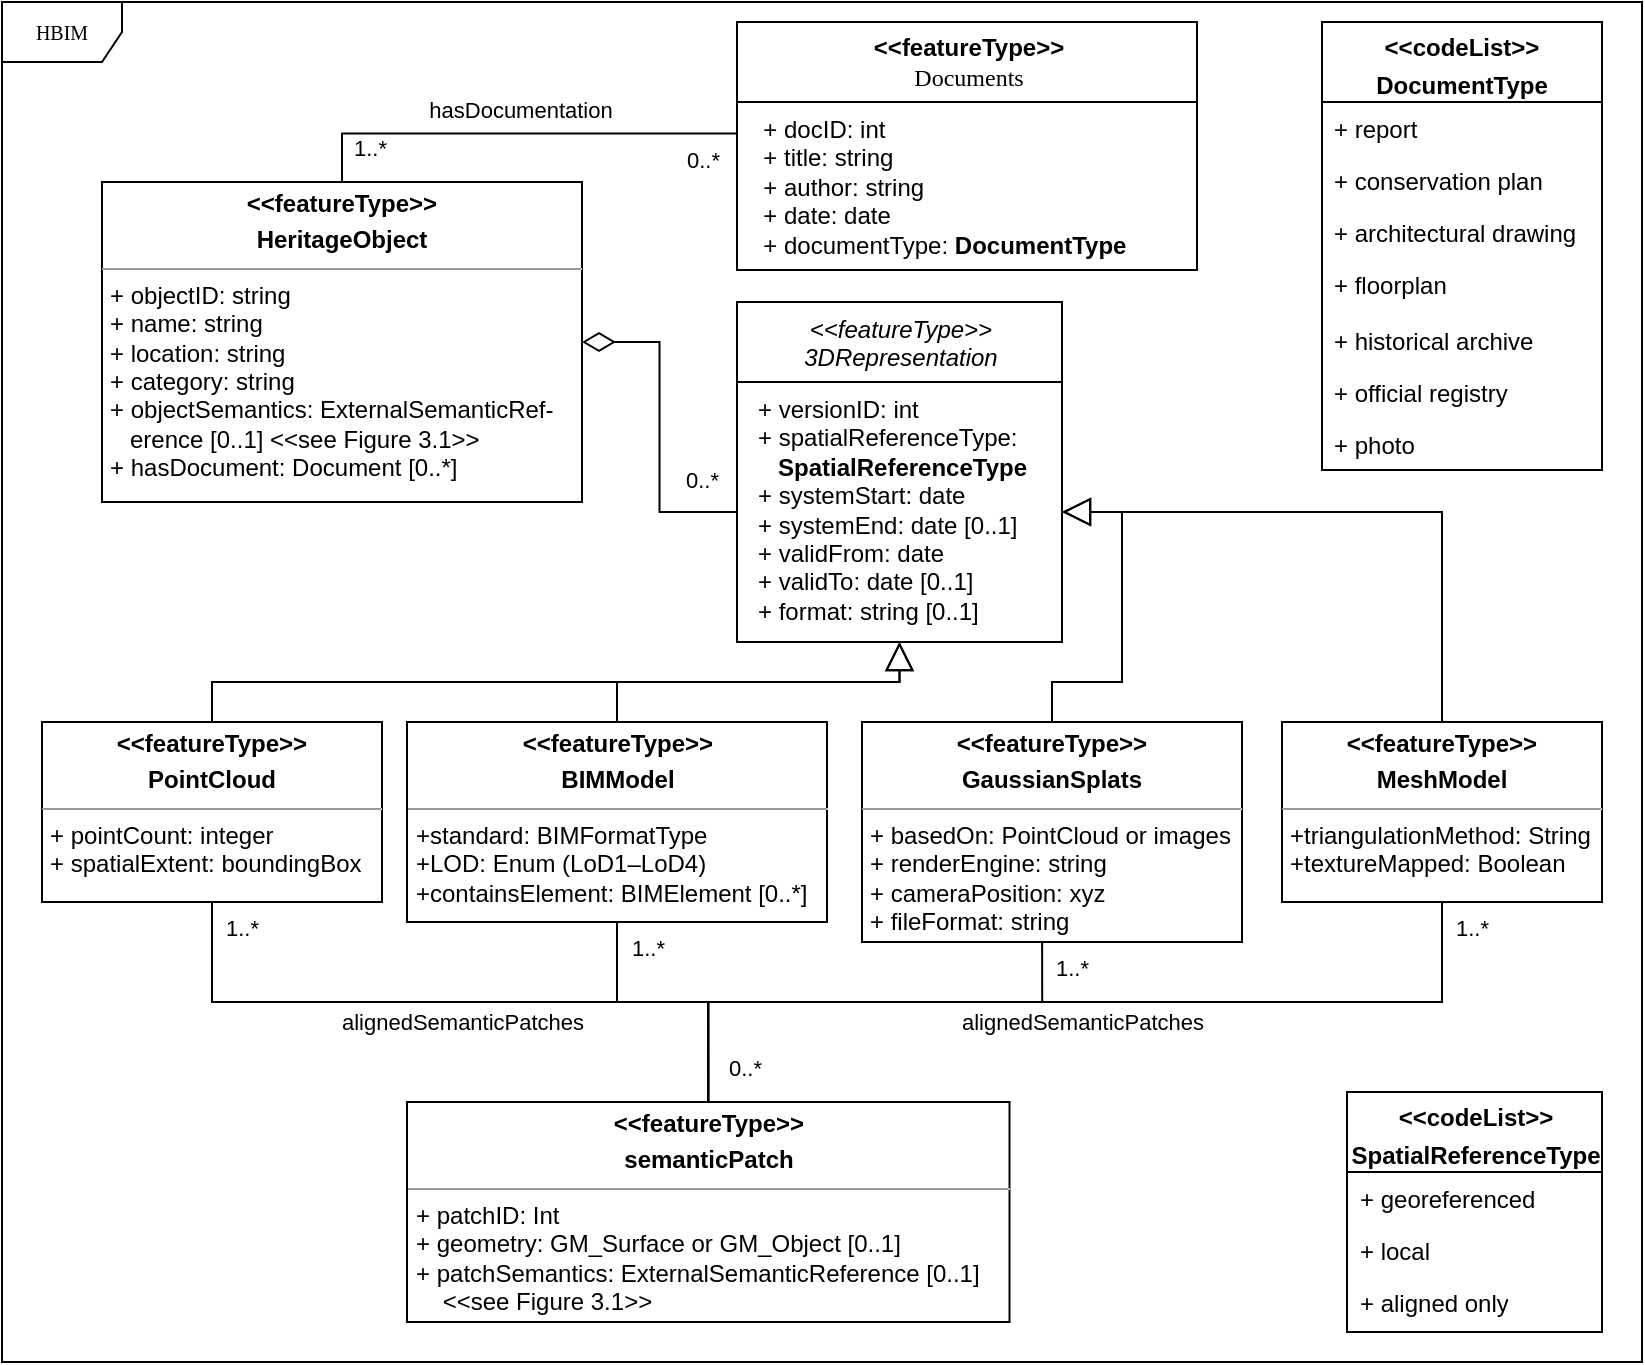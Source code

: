 <mxfile version="27.1.6">
  <diagram name="Page-1" id="c4acf3e9-155e-7222-9cf6-157b1a14988f">
    <mxGraphModel dx="1426" dy="785" grid="1" gridSize="10" guides="1" tooltips="1" connect="1" arrows="1" fold="1" page="1" pageScale="1" pageWidth="850" pageHeight="1100" background="none" math="0" shadow="0">
      <root>
        <mxCell id="0" />
        <mxCell id="1" parent="0" />
        <mxCell id="17acba5748e5396b-1" value="HBIM" style="shape=umlFrame;whiteSpace=wrap;html=1;rounded=0;shadow=0;comic=0;labelBackgroundColor=none;strokeWidth=1;fontFamily=Verdana;fontSize=10;align=center;" parent="1" vertex="1">
          <mxGeometry x="20" y="20" width="820" height="680" as="geometry" />
        </mxCell>
        <mxCell id="17acba5748e5396b-44" value="&lt;div&gt;&lt;font style=&quot;font-size: 12px;&quot;&gt;&lt;b style=&quot;font-family: Helvetica;&quot;&gt;&amp;lt;&amp;lt;featureType&amp;gt;&amp;gt;&lt;/b&gt;&lt;/font&gt;&lt;/div&gt;&lt;font style=&quot;font-size: 12px;&quot;&gt;Documents&lt;/font&gt;" style="swimlane;html=1;fontStyle=0;childLayout=stackLayout;horizontal=1;startSize=40;fillColor=none;horizontalStack=0;resizeParent=1;resizeLast=0;collapsible=1;marginBottom=0;swimlaneFillColor=#ffffff;rounded=0;shadow=0;comic=0;labelBackgroundColor=none;strokeWidth=1;fontFamily=Verdana;fontSize=10;align=center;" parent="1" vertex="1">
          <mxGeometry x="387.5" y="30" width="230" height="124" as="geometry" />
        </mxCell>
        <mxCell id="17acba5748e5396b-45" value="&lt;div&gt;&amp;nbsp; + docID: int&lt;/div&gt;&lt;div&gt;&amp;nbsp; + title: string&lt;/div&gt;&lt;div&gt;&amp;nbsp; + author: string&lt;/div&gt;&lt;div&gt;&amp;nbsp; + date: date&lt;/div&gt;&lt;div&gt;&amp;nbsp; + documentType: &lt;b&gt;DocumentType&lt;/b&gt;&amp;nbsp;&lt;/div&gt;" style="text;html=1;strokeColor=none;fillColor=none;align=left;verticalAlign=top;spacingLeft=4;spacingRight=4;whiteSpace=wrap;overflow=hidden;rotatable=0;points=[[0,0.5],[1,0.5]];portConstraint=eastwest;" parent="17acba5748e5396b-44" vertex="1">
          <mxGeometry y="40" width="230" height="84" as="geometry" />
        </mxCell>
        <mxCell id="TEzwwiUS5SfaXioJ1mf_-1" value="&lt;div&gt;&lt;i style=&quot;&quot;&gt;&lt;span style=&quot;font-weight: 400;&quot;&gt;&amp;lt;&amp;lt;featureType&amp;gt;&amp;gt;&lt;/span&gt;&lt;/i&gt;&lt;/div&gt;&lt;span style=&quot;font-weight: normal;&quot;&gt;&lt;i&gt;3DRepresentation&lt;/i&gt;&lt;/span&gt;" style="swimlane;fontStyle=1;align=center;verticalAlign=top;childLayout=stackLayout;horizontal=1;startSize=40;horizontalStack=0;resizeParent=1;resizeParentMax=0;resizeLast=0;collapsible=1;marginBottom=0;whiteSpace=wrap;html=1;" parent="1" vertex="1">
          <mxGeometry x="387.5" y="170" width="162.5" height="170" as="geometry" />
        </mxCell>
        <mxCell id="TEzwwiUS5SfaXioJ1mf_-2" value="&lt;p style=&quot;text-wrap-mode: nowrap; margin: 0px 0px 0px 4px;&quot;&gt;+ versionID: int&lt;/p&gt;&lt;p style=&quot;margin: 0px 0px 0px 4px;&quot;&gt;&lt;span style=&quot;text-wrap-mode: nowrap;&quot;&gt;+ spatialReferenceType:&amp;nbsp;&lt;/span&gt;&lt;/p&gt;&lt;p style=&quot;margin: 0px 0px 0px 4px;&quot;&gt;&lt;span style=&quot;text-wrap-mode: nowrap;&quot;&gt;&amp;nbsp; &amp;nbsp;&lt;b&gt;SpatialReferenceType&lt;/b&gt;&lt;/span&gt;&lt;/p&gt;&lt;p style=&quot;text-wrap-mode: nowrap; margin: 0px 0px 0px 4px;&quot;&gt;+ systemStart: date&lt;/p&gt;&lt;p style=&quot;text-wrap-mode: nowrap; margin: 0px 0px 0px 4px;&quot;&gt;+ systemEnd: date [0..1]&amp;nbsp;&amp;nbsp;&lt;/p&gt;&lt;p style=&quot;text-wrap-mode: nowrap; margin: 0px 0px 0px 4px;&quot;&gt;+ validFrom: date&lt;/p&gt;&lt;p style=&quot;text-wrap-mode: nowrap; margin: 0px 0px 0px 4px;&quot;&gt;+ validTo: date [0..1]&lt;/p&gt;&lt;p style=&quot;margin: 0px 0px 0px 4px;&quot;&gt;&lt;span style=&quot;text-wrap-mode: nowrap;&quot;&gt;+ format: string [0..1]&lt;/span&gt;&lt;/p&gt;" style="text;strokeColor=none;fillColor=none;align=left;verticalAlign=top;spacingLeft=4;spacingRight=4;overflow=hidden;rotatable=0;points=[[0,0.5],[1,0.5]];portConstraint=eastwest;whiteSpace=wrap;html=1;" parent="TEzwwiUS5SfaXioJ1mf_-1" vertex="1">
          <mxGeometry y="40" width="162.5" height="130" as="geometry" />
        </mxCell>
        <mxCell id="TEzwwiUS5SfaXioJ1mf_-9" value="&lt;p style=&quot;margin:0px;margin-top:4px;text-align:center;&quot;&gt;&lt;b&gt;&amp;lt;&amp;lt;featureType&amp;gt;&amp;gt;&lt;/b&gt;&lt;b&gt;&lt;/b&gt;&lt;/p&gt;&lt;p style=&quot;margin:0px;margin-top:4px;text-align:center;&quot;&gt;&lt;b&gt;PointCloud&lt;/b&gt;&lt;/p&gt;&lt;hr size=&quot;1&quot;&gt;&lt;p style=&quot;margin:0px;margin-left:4px;&quot;&gt;+ pointCount: integer&lt;/p&gt;&lt;p style=&quot;margin:0px;margin-left:4px;&quot;&gt;+ spatialExtent: boundingBox&lt;/p&gt;&lt;p style=&quot;margin:0px;margin-left:4px;&quot;&gt;&lt;br&gt;&lt;/p&gt;" style="verticalAlign=top;align=left;overflow=fill;fontSize=12;fontFamily=Helvetica;html=1;rounded=0;shadow=0;comic=0;labelBackgroundColor=none;strokeWidth=1" parent="1" vertex="1">
          <mxGeometry x="40" y="380" width="170" height="90" as="geometry" />
        </mxCell>
        <mxCell id="nKKZoiiLEV9BoTgGwU7D-2" value="0..*" style="endArrow=none;html=1;endSize=12;startArrow=diamondThin;startSize=14;startFill=0;edgeStyle=orthogonalEdgeStyle;align=left;verticalAlign=bottom;rounded=0;entryX=0;entryY=0.5;entryDx=0;entryDy=0;exitX=1;exitY=0.5;exitDx=0;exitDy=0;" parent="1" source="8iUgthhELrvNvATAvzKY-1" target="TEzwwiUS5SfaXioJ1mf_-2" edge="1">
          <mxGeometry x="0.658" y="7" relative="1" as="geometry">
            <mxPoint x="317.5" y="196" as="sourcePoint" />
            <mxPoint x="540" y="330" as="targetPoint" />
            <mxPoint as="offset" />
          </mxGeometry>
        </mxCell>
        <mxCell id="8iUgthhELrvNvATAvzKY-1" value="&lt;p style=&quot;margin:0px;margin-top:4px;text-align:center;&quot;&gt;&lt;b&gt;&amp;lt;&amp;lt;featureType&amp;gt;&amp;gt;&lt;/b&gt;&lt;b&gt;&lt;/b&gt;&lt;/p&gt;&lt;p style=&quot;margin:0px;margin-top:4px;text-align:center;&quot;&gt;&lt;b&gt;HeritageObject&lt;/b&gt;&lt;/p&gt;&lt;hr size=&quot;1&quot;&gt;&lt;p style=&quot;margin:0px;margin-left:4px;&quot;&gt;+ objectID: string&lt;br&gt;+ name: string&lt;/p&gt;&lt;p style=&quot;margin:0px;margin-left:4px;&quot;&gt;+ location: string&lt;/p&gt;&lt;p style=&quot;margin:0px;margin-left:4px;&quot;&gt;+ category: string&lt;/p&gt;&lt;p style=&quot;margin: 0px 0px 0px 4px;&quot;&gt;+ objectSemantics: ExternalSemanticRef-&lt;/p&gt;&lt;p style=&quot;margin: 0px 0px 0px 4px;&quot;&gt;&amp;nbsp; &amp;nbsp;erence [0..1] &amp;lt;&amp;lt;see Figure 3.1&amp;gt;&amp;gt;&lt;/p&gt;&lt;p style=&quot;margin:0px;margin-left:4px;&quot;&gt;+ hasDocument: Document [0..*]&lt;/p&gt;" style="verticalAlign=top;align=left;overflow=fill;fontSize=12;fontFamily=Helvetica;html=1;rounded=0;shadow=0;comic=0;labelBackgroundColor=none;strokeWidth=1" parent="1" vertex="1">
          <mxGeometry x="70" y="110" width="240" height="160" as="geometry" />
        </mxCell>
        <mxCell id="8iUgthhELrvNvATAvzKY-2" value="" style="endArrow=block;endFill=0;endSize=12;html=1;rounded=0;exitX=0.5;exitY=0;exitDx=0;exitDy=0;edgeStyle=orthogonalEdgeStyle;" parent="1" source="TEzwwiUS5SfaXioJ1mf_-9" target="TEzwwiUS5SfaXioJ1mf_-1" edge="1">
          <mxGeometry width="160" relative="1" as="geometry">
            <mxPoint x="565" y="535" as="sourcePoint" />
            <mxPoint x="628" y="535" as="targetPoint" />
          </mxGeometry>
        </mxCell>
        <mxCell id="8iUgthhELrvNvATAvzKY-3" value="&lt;p style=&quot;margin:0px;margin-top:4px;text-align:center;&quot;&gt;&lt;b&gt;&amp;lt;&amp;lt;featureType&amp;gt;&amp;gt;&lt;/b&gt;&lt;b&gt;&lt;/b&gt;&lt;/p&gt;&lt;p style=&quot;margin:0px;margin-top:4px;text-align:center;&quot;&gt;&lt;b&gt;BIMModel&lt;/b&gt;&lt;/p&gt;&lt;hr size=&quot;1&quot;&gt;&lt;p style=&quot;margin:0px;margin-left:4px;&quot;&gt;+standard: BIMFormatType&lt;/p&gt;&lt;p style=&quot;margin:0px;margin-left:4px;&quot;&gt;+LOD: Enum (LoD1–LoD4)&lt;/p&gt;&lt;p style=&quot;margin:0px;margin-left:4px;&quot;&gt;+containsElement: BIMElement [0..*]&lt;/p&gt;" style="verticalAlign=top;align=left;overflow=fill;fontSize=12;fontFamily=Helvetica;html=1;rounded=0;shadow=0;comic=0;labelBackgroundColor=none;strokeWidth=1" parent="1" vertex="1">
          <mxGeometry x="222.5" y="380" width="210" height="100" as="geometry" />
        </mxCell>
        <mxCell id="8iUgthhELrvNvATAvzKY-4" value="&lt;p style=&quot;margin:0px;margin-top:4px;text-align:center;&quot;&gt;&lt;b&gt;&amp;lt;&amp;lt;featureType&amp;gt;&amp;gt;&lt;/b&gt;&lt;b&gt;&lt;/b&gt;&lt;/p&gt;&lt;p style=&quot;margin:0px;margin-top:4px;text-align:center;&quot;&gt;&lt;b&gt;GaussianSplats&lt;/b&gt;&lt;/p&gt;&lt;hr size=&quot;1&quot;&gt;&lt;p style=&quot;margin:0px;margin-left:4px;&quot;&gt;+ basedOn: PointCloud or images&lt;/p&gt;&lt;p style=&quot;margin:0px;margin-left:4px;&quot;&gt;+ renderEngine: string&lt;/p&gt;&lt;p style=&quot;margin:0px;margin-left:4px;&quot;&gt;+ cameraPosition: xyz&lt;/p&gt;&lt;p style=&quot;margin:0px;margin-left:4px;&quot;&gt;+ fileFormat: string&lt;/p&gt;" style="verticalAlign=top;align=left;overflow=fill;fontSize=12;fontFamily=Helvetica;html=1;rounded=0;shadow=0;comic=0;labelBackgroundColor=none;strokeWidth=1" parent="1" vertex="1">
          <mxGeometry x="450" y="380" width="190" height="110" as="geometry" />
        </mxCell>
        <mxCell id="8iUgthhELrvNvATAvzKY-5" value="&lt;p style=&quot;margin:0px;margin-top:4px;text-align:center;&quot;&gt;&lt;b&gt;&amp;lt;&amp;lt;featureType&amp;gt;&amp;gt;&lt;/b&gt;&lt;b&gt;&lt;/b&gt;&lt;/p&gt;&lt;p style=&quot;margin:0px;margin-top:4px;text-align:center;&quot;&gt;&lt;b&gt;semanticPatch&lt;/b&gt;&lt;/p&gt;&lt;hr size=&quot;1&quot;&gt;&lt;p style=&quot;margin:0px;margin-left:4px;&quot;&gt;+ patchID: Int&lt;/p&gt;&lt;p style=&quot;margin:0px;margin-left:4px;&quot;&gt;+ geometry: GM_Surface or GM_Object [0..1]&lt;/p&gt;&lt;p style=&quot;margin: 0px 0px 0px 4px;&quot;&gt;+ patchSemantics: ExternalSemanticRef&lt;span style=&quot;background-color: transparent; color: light-dark(rgb(0, 0, 0), rgb(255, 255, 255));&quot;&gt;erence [0..1]&lt;/span&gt;&lt;/p&gt;&lt;p style=&quot;margin: 0px 0px 0px 4px;&quot;&gt;&lt;span style=&quot;background-color: transparent; color: light-dark(rgb(0, 0, 0), rgb(255, 255, 255));&quot;&gt;&amp;nbsp; &amp;nbsp; &amp;lt;&amp;lt;see Figure 3.1&amp;gt;&amp;gt;&lt;/span&gt;&lt;/p&gt;&lt;p style=&quot;margin:0px;margin-left:4px;&quot;&gt;&lt;br&gt;&lt;/p&gt;" style="verticalAlign=top;align=left;overflow=fill;fontSize=12;fontFamily=Helvetica;html=1;rounded=0;shadow=0;comic=0;labelBackgroundColor=none;strokeWidth=1" parent="1" vertex="1">
          <mxGeometry x="222.5" y="570" width="301.25" height="110" as="geometry" />
        </mxCell>
        <mxCell id="8iUgthhELrvNvATAvzKY-8" value="&lt;p style=&quot;margin:0px;margin-top:4px;text-align:center;&quot;&gt;&lt;b&gt;&amp;lt;&amp;lt;featureType&amp;gt;&amp;gt;&lt;/b&gt;&lt;b&gt;&lt;/b&gt;&lt;/p&gt;&lt;p style=&quot;margin:0px;margin-top:4px;text-align:center;&quot;&gt;&lt;b&gt;MeshModel&lt;/b&gt;&lt;/p&gt;&lt;hr size=&quot;1&quot;&gt;&lt;p style=&quot;margin:0px;margin-left:4px;&quot;&gt;+triangulationMethod: String&lt;/p&gt;&lt;p style=&quot;margin:0px;margin-left:4px;&quot;&gt;+textureMapped: Boolean&lt;/p&gt;" style="verticalAlign=top;align=left;overflow=fill;fontSize=12;fontFamily=Helvetica;html=1;rounded=0;shadow=0;comic=0;labelBackgroundColor=none;strokeWidth=1" parent="1" vertex="1">
          <mxGeometry x="660" y="380" width="160" height="90" as="geometry" />
        </mxCell>
        <mxCell id="8iUgthhELrvNvATAvzKY-9" value="" style="endArrow=block;endFill=0;endSize=12;html=1;rounded=0;exitX=0.5;exitY=0;exitDx=0;exitDy=0;edgeStyle=orthogonalEdgeStyle;" parent="1" source="8iUgthhELrvNvATAvzKY-3" target="TEzwwiUS5SfaXioJ1mf_-1" edge="1">
          <mxGeometry width="160" relative="1" as="geometry">
            <mxPoint x="153" y="460" as="sourcePoint" />
            <mxPoint x="470" y="360" as="targetPoint" />
          </mxGeometry>
        </mxCell>
        <mxCell id="8iUgthhELrvNvATAvzKY-10" value="" style="endArrow=block;endFill=0;endSize=12;html=1;rounded=0;edgeStyle=orthogonalEdgeStyle;" parent="1" source="8iUgthhELrvNvATAvzKY-4" target="TEzwwiUS5SfaXioJ1mf_-2" edge="1">
          <mxGeometry width="160" relative="1" as="geometry">
            <mxPoint x="365" y="460" as="sourcePoint" />
            <mxPoint x="490" y="370" as="targetPoint" />
            <Array as="points">
              <mxPoint x="545" y="360" />
              <mxPoint x="580" y="360" />
              <mxPoint x="580" y="275" />
            </Array>
          </mxGeometry>
        </mxCell>
        <mxCell id="8iUgthhELrvNvATAvzKY-11" value="" style="endArrow=block;endFill=0;endSize=12;html=1;rounded=0;edgeStyle=orthogonalEdgeStyle;entryX=1;entryY=0.5;entryDx=0;entryDy=0;" parent="1" source="8iUgthhELrvNvATAvzKY-8" target="TEzwwiUS5SfaXioJ1mf_-2" edge="1">
          <mxGeometry width="160" relative="1" as="geometry">
            <mxPoint x="375" y="470" as="sourcePoint" />
            <mxPoint x="500" y="380" as="targetPoint" />
          </mxGeometry>
        </mxCell>
        <mxCell id="HyQDX42nXj2iVGty7oqq-1" value="&lt;p style=&quot;text-wrap-mode: nowrap; margin: 4px 0px 0px;&quot;&gt;&lt;b&gt;&amp;lt;&amp;lt;codeList&amp;gt;&amp;gt;&lt;/b&gt;&lt;/p&gt;&lt;p style=&quot;text-wrap-mode: nowrap; margin: 4px 0px 0px;&quot;&gt;&lt;b&gt;DocumentType&lt;/b&gt;&lt;/p&gt;" style="swimlane;fontStyle=0;childLayout=stackLayout;horizontal=1;startSize=40;fillColor=none;horizontalStack=0;resizeParent=1;resizeParentMax=0;resizeLast=0;collapsible=1;marginBottom=0;whiteSpace=wrap;html=1;" vertex="1" parent="1">
          <mxGeometry x="680" y="30" width="140" height="224" as="geometry">
            <mxRectangle x="45" y="650" width="140" height="50" as="alternateBounds" />
          </mxGeometry>
        </mxCell>
        <mxCell id="HyQDX42nXj2iVGty7oqq-2" value="+ report" style="text;strokeColor=none;fillColor=none;align=left;verticalAlign=top;spacingLeft=4;spacingRight=4;overflow=hidden;rotatable=0;points=[[0,0.5],[1,0.5]];portConstraint=eastwest;whiteSpace=wrap;html=1;" vertex="1" parent="HyQDX42nXj2iVGty7oqq-1">
          <mxGeometry y="40" width="140" height="26" as="geometry" />
        </mxCell>
        <mxCell id="HyQDX42nXj2iVGty7oqq-3" value="+ conservation plan" style="text;strokeColor=none;fillColor=none;align=left;verticalAlign=top;spacingLeft=4;spacingRight=4;overflow=hidden;rotatable=0;points=[[0,0.5],[1,0.5]];portConstraint=eastwest;whiteSpace=wrap;html=1;" vertex="1" parent="HyQDX42nXj2iVGty7oqq-1">
          <mxGeometry y="66" width="140" height="26" as="geometry" />
        </mxCell>
        <mxCell id="HyQDX42nXj2iVGty7oqq-4" value="+ architectural drawing" style="text;strokeColor=none;fillColor=none;align=left;verticalAlign=top;spacingLeft=4;spacingRight=4;overflow=hidden;rotatable=0;points=[[0,0.5],[1,0.5]];portConstraint=eastwest;whiteSpace=wrap;html=1;" vertex="1" parent="HyQDX42nXj2iVGty7oqq-1">
          <mxGeometry y="92" width="140" height="26" as="geometry" />
        </mxCell>
        <mxCell id="HyQDX42nXj2iVGty7oqq-5" value="+ floorplan" style="text;strokeColor=none;fillColor=none;align=left;verticalAlign=top;spacingLeft=4;spacingRight=4;overflow=hidden;rotatable=0;points=[[0,0.5],[1,0.5]];portConstraint=eastwest;whiteSpace=wrap;html=1;" vertex="1" parent="HyQDX42nXj2iVGty7oqq-1">
          <mxGeometry y="118" width="140" height="28" as="geometry" />
        </mxCell>
        <mxCell id="HyQDX42nXj2iVGty7oqq-6" value="+ historical archive" style="text;strokeColor=none;fillColor=none;align=left;verticalAlign=top;spacingLeft=4;spacingRight=4;overflow=hidden;rotatable=0;points=[[0,0.5],[1,0.5]];portConstraint=eastwest;whiteSpace=wrap;html=1;" vertex="1" parent="HyQDX42nXj2iVGty7oqq-1">
          <mxGeometry y="146" width="140" height="26" as="geometry" />
        </mxCell>
        <mxCell id="HyQDX42nXj2iVGty7oqq-7" value="+ official registry" style="text;strokeColor=none;fillColor=none;align=left;verticalAlign=top;spacingLeft=4;spacingRight=4;overflow=hidden;rotatable=0;points=[[0,0.5],[1,0.5]];portConstraint=eastwest;whiteSpace=wrap;html=1;" vertex="1" parent="HyQDX42nXj2iVGty7oqq-1">
          <mxGeometry y="172" width="140" height="26" as="geometry" />
        </mxCell>
        <mxCell id="HyQDX42nXj2iVGty7oqq-8" value="+ photo" style="text;strokeColor=none;fillColor=none;align=left;verticalAlign=top;spacingLeft=4;spacingRight=4;overflow=hidden;rotatable=0;points=[[0,0.5],[1,0.5]];portConstraint=eastwest;whiteSpace=wrap;html=1;" vertex="1" parent="HyQDX42nXj2iVGty7oqq-1">
          <mxGeometry y="198" width="140" height="26" as="geometry" />
        </mxCell>
        <mxCell id="HyQDX42nXj2iVGty7oqq-10" value="hasDocumentation" style="endArrow=none;html=1;endSize=12;startArrow=none;startSize=14;startFill=0;edgeStyle=orthogonalEdgeStyle;rounded=0;exitX=0.5;exitY=0;exitDx=0;exitDy=0;entryX=0.001;entryY=0.188;entryDx=0;entryDy=0;entryPerimeter=0;" edge="1" parent="1" source="8iUgthhELrvNvATAvzKY-1" target="17acba5748e5396b-45">
          <mxGeometry x="0.017" y="12" relative="1" as="geometry">
            <mxPoint x="310" y="320" as="sourcePoint" />
            <mxPoint x="470" y="320" as="targetPoint" />
            <mxPoint as="offset" />
          </mxGeometry>
        </mxCell>
        <mxCell id="HyQDX42nXj2iVGty7oqq-11" value="1..*" style="edgeLabel;resizable=0;html=1;align=left;verticalAlign=top;" connectable="0" vertex="1" parent="HyQDX42nXj2iVGty7oqq-10">
          <mxGeometry x="-1" relative="1" as="geometry">
            <mxPoint x="4" y="-30" as="offset" />
          </mxGeometry>
        </mxCell>
        <mxCell id="HyQDX42nXj2iVGty7oqq-12" value="0..*" style="edgeLabel;resizable=0;html=1;align=right;verticalAlign=top;" connectable="0" vertex="1" parent="HyQDX42nXj2iVGty7oqq-10">
          <mxGeometry x="1" relative="1" as="geometry">
            <mxPoint x="-8" as="offset" />
          </mxGeometry>
        </mxCell>
        <mxCell id="HyQDX42nXj2iVGty7oqq-13" value="&lt;p style=&quot;text-wrap-mode: nowrap; margin: 4px 0px 0px;&quot;&gt;&lt;b&gt;&amp;lt;&amp;lt;codeList&amp;gt;&amp;gt;&lt;/b&gt;&lt;/p&gt;&lt;p style=&quot;text-wrap-mode: nowrap; margin: 4px 0px 0px;&quot;&gt;&lt;b&gt;SpatialReferenceType&lt;/b&gt;&lt;/p&gt;" style="swimlane;fontStyle=0;childLayout=stackLayout;horizontal=1;startSize=40;fillColor=none;horizontalStack=0;resizeParent=1;resizeParentMax=0;resizeLast=0;collapsible=1;marginBottom=0;whiteSpace=wrap;html=1;" vertex="1" parent="1">
          <mxGeometry x="692.5" y="565" width="127.5" height="120" as="geometry">
            <mxRectangle x="45" y="650" width="140" height="50" as="alternateBounds" />
          </mxGeometry>
        </mxCell>
        <mxCell id="HyQDX42nXj2iVGty7oqq-14" value="+ georeferenced" style="text;strokeColor=none;fillColor=none;align=left;verticalAlign=top;spacingLeft=4;spacingRight=4;overflow=hidden;rotatable=0;points=[[0,0.5],[1,0.5]];portConstraint=eastwest;whiteSpace=wrap;html=1;" vertex="1" parent="HyQDX42nXj2iVGty7oqq-13">
          <mxGeometry y="40" width="127.5" height="26" as="geometry" />
        </mxCell>
        <mxCell id="HyQDX42nXj2iVGty7oqq-15" value="+ local" style="text;strokeColor=none;fillColor=none;align=left;verticalAlign=top;spacingLeft=4;spacingRight=4;overflow=hidden;rotatable=0;points=[[0,0.5],[1,0.5]];portConstraint=eastwest;whiteSpace=wrap;html=1;" vertex="1" parent="HyQDX42nXj2iVGty7oqq-13">
          <mxGeometry y="66" width="127.5" height="26" as="geometry" />
        </mxCell>
        <mxCell id="HyQDX42nXj2iVGty7oqq-16" value="+ aligned only" style="text;strokeColor=none;fillColor=none;align=left;verticalAlign=top;spacingLeft=4;spacingRight=4;overflow=hidden;rotatable=0;points=[[0,0.5],[1,0.5]];portConstraint=eastwest;whiteSpace=wrap;html=1;" vertex="1" parent="HyQDX42nXj2iVGty7oqq-13">
          <mxGeometry y="92" width="127.5" height="28" as="geometry" />
        </mxCell>
        <mxCell id="HyQDX42nXj2iVGty7oqq-19" style="edgeStyle=orthogonalEdgeStyle;rounded=0;orthogonalLoop=1;jettySize=auto;html=1;exitX=1;exitY=1;exitDx=0;exitDy=0;entryX=0.999;entryY=0.993;entryDx=0;entryDy=0;entryPerimeter=0;" edge="1" parent="HyQDX42nXj2iVGty7oqq-13" source="HyQDX42nXj2iVGty7oqq-13" target="HyQDX42nXj2iVGty7oqq-16">
          <mxGeometry relative="1" as="geometry" />
        </mxCell>
        <mxCell id="HyQDX42nXj2iVGty7oqq-20" value="alignedSemanticPatches" style="endArrow=none;html=1;endSize=12;startArrow=none;startSize=14;startFill=0;edgeStyle=orthogonalEdgeStyle;rounded=0;exitX=0.5;exitY=1;exitDx=0;exitDy=0;entryX=0.5;entryY=0;entryDx=0;entryDy=0;" edge="1" parent="1" source="TEzwwiUS5SfaXioJ1mf_-9" target="8iUgthhELrvNvATAvzKY-5">
          <mxGeometry x="0.005" y="-10" relative="1" as="geometry">
            <mxPoint x="430" y="530" as="sourcePoint" />
            <mxPoint x="590" y="530" as="targetPoint" />
            <Array as="points">
              <mxPoint x="125" y="520" />
              <mxPoint x="373" y="520" />
            </Array>
            <mxPoint as="offset" />
          </mxGeometry>
        </mxCell>
        <mxCell id="HyQDX42nXj2iVGty7oqq-21" value="1..*" style="edgeLabel;resizable=0;html=1;align=left;verticalAlign=top;" connectable="0" vertex="1" parent="HyQDX42nXj2iVGty7oqq-20">
          <mxGeometry x="-1" relative="1" as="geometry">
            <mxPoint x="5" as="offset" />
          </mxGeometry>
        </mxCell>
        <mxCell id="HyQDX42nXj2iVGty7oqq-22" value="0..*" style="edgeLabel;resizable=0;html=1;align=right;verticalAlign=top;" connectable="0" vertex="1" parent="HyQDX42nXj2iVGty7oqq-20">
          <mxGeometry x="1" relative="1" as="geometry">
            <mxPoint x="27" y="-30" as="offset" />
          </mxGeometry>
        </mxCell>
        <mxCell id="HyQDX42nXj2iVGty7oqq-23" value="" style="endArrow=none;html=1;endSize=12;startArrow=none;startSize=14;startFill=0;edgeStyle=orthogonalEdgeStyle;rounded=0;exitX=0.5;exitY=1;exitDx=0;exitDy=0;entryX=0.5;entryY=0;entryDx=0;entryDy=0;" edge="1" parent="1" source="8iUgthhELrvNvATAvzKY-3" target="8iUgthhELrvNvATAvzKY-5">
          <mxGeometry relative="1" as="geometry">
            <mxPoint x="580" y="570" as="sourcePoint" />
            <mxPoint x="828" y="670" as="targetPoint" />
            <Array as="points">
              <mxPoint x="328" y="520" />
              <mxPoint x="373" y="520" />
            </Array>
          </mxGeometry>
        </mxCell>
        <mxCell id="HyQDX42nXj2iVGty7oqq-24" value="1..*" style="edgeLabel;resizable=0;html=1;align=left;verticalAlign=top;" connectable="0" vertex="1" parent="HyQDX42nXj2iVGty7oqq-23">
          <mxGeometry x="-1" relative="1" as="geometry">
            <mxPoint x="5" as="offset" />
          </mxGeometry>
        </mxCell>
        <mxCell id="HyQDX42nXj2iVGty7oqq-25" value="0..*" style="edgeLabel;resizable=0;html=1;align=right;verticalAlign=top;" connectable="0" vertex="1" parent="HyQDX42nXj2iVGty7oqq-23">
          <mxGeometry x="1" relative="1" as="geometry">
            <mxPoint x="27" y="-30" as="offset" />
          </mxGeometry>
        </mxCell>
        <mxCell id="HyQDX42nXj2iVGty7oqq-26" value="" style="endArrow=none;html=1;endSize=12;startArrow=none;startSize=14;startFill=0;edgeStyle=orthogonalEdgeStyle;rounded=0;exitX=0.474;exitY=1;exitDx=0;exitDy=0;entryX=0.5;entryY=0;entryDx=0;entryDy=0;exitPerimeter=0;" edge="1" parent="1" source="8iUgthhELrvNvATAvzKY-4" target="8iUgthhELrvNvATAvzKY-5">
          <mxGeometry relative="1" as="geometry">
            <mxPoint x="490" y="540" as="sourcePoint" />
            <mxPoint x="738" y="640" as="targetPoint" />
            <Array as="points">
              <mxPoint x="540" y="520" />
              <mxPoint x="373" y="520" />
            </Array>
          </mxGeometry>
        </mxCell>
        <mxCell id="HyQDX42nXj2iVGty7oqq-27" value="1..*" style="edgeLabel;resizable=0;html=1;align=left;verticalAlign=top;" connectable="0" vertex="1" parent="HyQDX42nXj2iVGty7oqq-26">
          <mxGeometry x="-1" relative="1" as="geometry">
            <mxPoint x="5" as="offset" />
          </mxGeometry>
        </mxCell>
        <mxCell id="HyQDX42nXj2iVGty7oqq-28" value="0..*" style="edgeLabel;resizable=0;html=1;align=right;verticalAlign=top;" connectable="0" vertex="1" parent="HyQDX42nXj2iVGty7oqq-26">
          <mxGeometry x="1" relative="1" as="geometry">
            <mxPoint x="27" y="-30" as="offset" />
          </mxGeometry>
        </mxCell>
        <mxCell id="HyQDX42nXj2iVGty7oqq-29" value="alignedSemanticPatches" style="endArrow=none;html=1;endSize=12;startArrow=none;startSize=14;startFill=0;edgeStyle=orthogonalEdgeStyle;rounded=0;exitX=0.5;exitY=1;exitDx=0;exitDy=0;entryX=0.5;entryY=0;entryDx=0;entryDy=0;" edge="1" parent="1" source="8iUgthhELrvNvATAvzKY-8" target="8iUgthhELrvNvATAvzKY-5">
          <mxGeometry x="-0.015" y="10" relative="1" as="geometry">
            <mxPoint x="650" y="550" as="sourcePoint" />
            <mxPoint x="898" y="650" as="targetPoint" />
            <mxPoint as="offset" />
          </mxGeometry>
        </mxCell>
        <mxCell id="HyQDX42nXj2iVGty7oqq-30" value="1..*" style="edgeLabel;resizable=0;html=1;align=left;verticalAlign=top;" connectable="0" vertex="1" parent="HyQDX42nXj2iVGty7oqq-29">
          <mxGeometry x="-1" relative="1" as="geometry">
            <mxPoint x="5" as="offset" />
          </mxGeometry>
        </mxCell>
        <mxCell id="HyQDX42nXj2iVGty7oqq-31" value="0..*" style="edgeLabel;resizable=0;html=1;align=right;verticalAlign=top;" connectable="0" vertex="1" parent="HyQDX42nXj2iVGty7oqq-29">
          <mxGeometry x="1" relative="1" as="geometry">
            <mxPoint x="27" y="-30" as="offset" />
          </mxGeometry>
        </mxCell>
      </root>
    </mxGraphModel>
  </diagram>
</mxfile>
